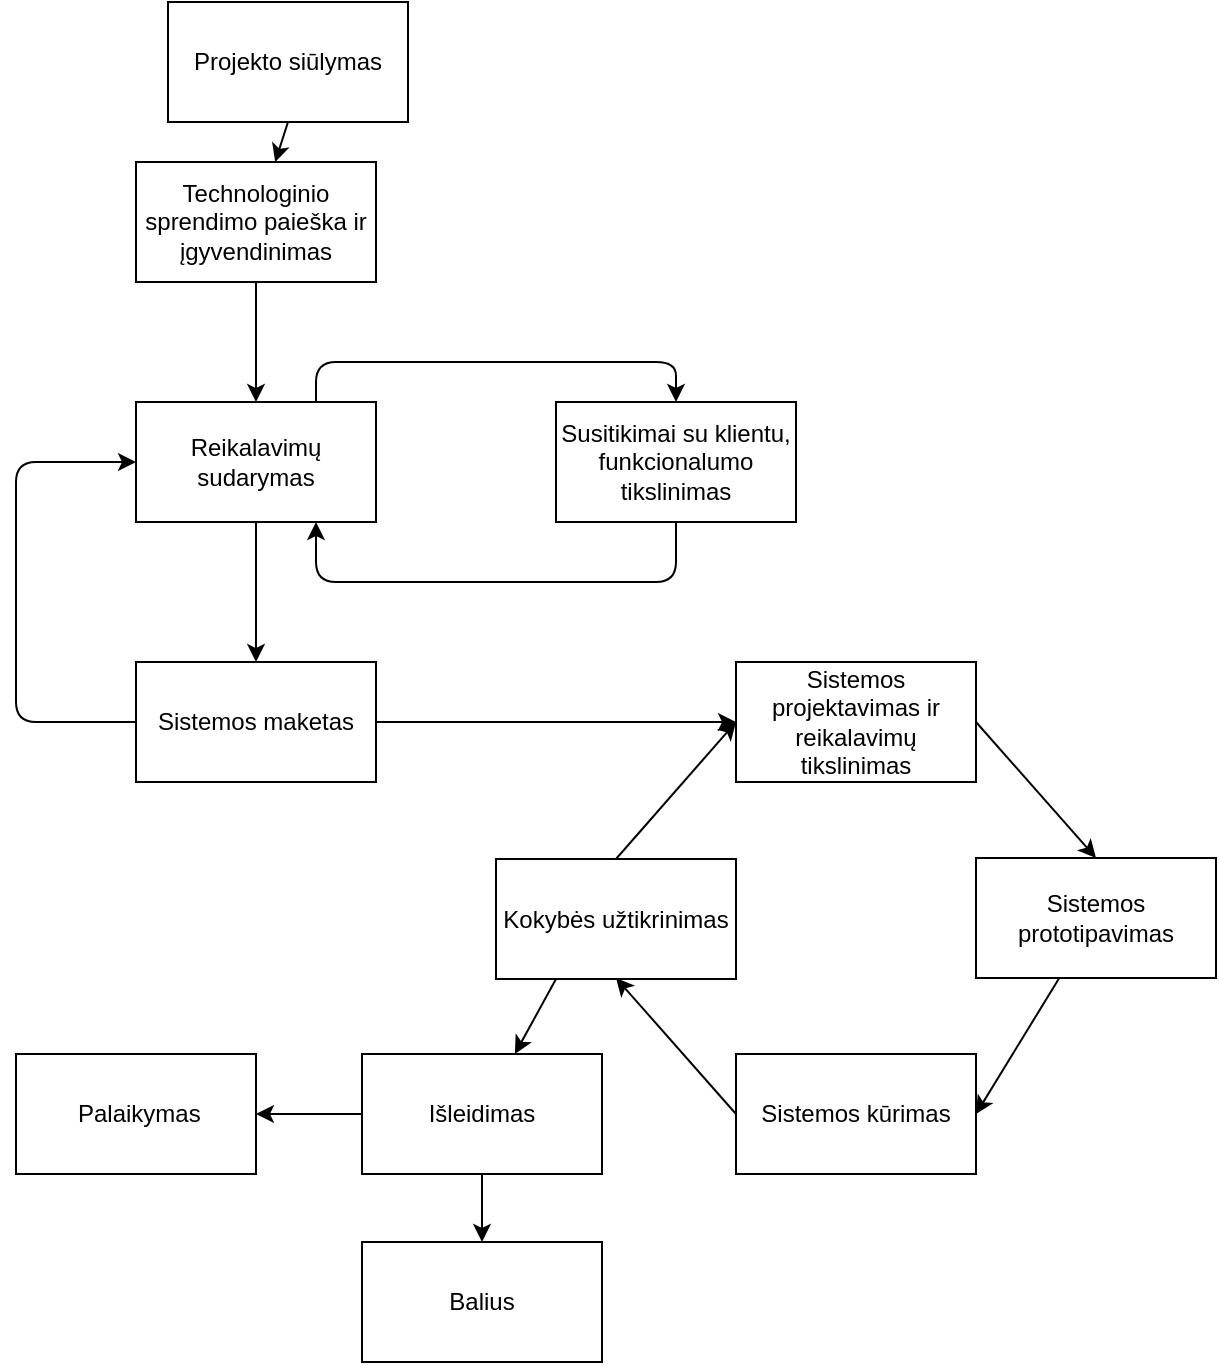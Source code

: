 <mxfile version="11.2.9" type="device" pages="1"><diagram id="qIFF_fcuDar6s86CbZYm" name="Page-1"><mxGraphModel dx="541" dy="865" grid="1" gridSize="10" guides="1" tooltips="1" connect="1" arrows="1" fold="1" page="1" pageScale="1" pageWidth="827" pageHeight="1169" math="0" shadow="0"><root><mxCell id="0"/><mxCell id="1" parent="0"/><mxCell id="E9ywBwPDsupUNTEM5yJS-1" value="Projekto siūlymas" style="rounded=0;whiteSpace=wrap;html=1;" vertex="1" parent="1"><mxGeometry x="256" y="70" width="120" height="60" as="geometry"/></mxCell><mxCell id="E9ywBwPDsupUNTEM5yJS-2" value="Technologinio sprendimo paieška ir įgyvendinimas" style="rounded=0;whiteSpace=wrap;html=1;" vertex="1" parent="1"><mxGeometry x="240" y="150" width="120" height="60" as="geometry"/></mxCell><mxCell id="E9ywBwPDsupUNTEM5yJS-32" style="edgeStyle=none;rounded=0;orthogonalLoop=1;jettySize=auto;html=1;exitX=0.5;exitY=1;exitDx=0;exitDy=0;entryX=0.5;entryY=0;entryDx=0;entryDy=0;" edge="1" parent="1" source="E9ywBwPDsupUNTEM5yJS-3" target="E9ywBwPDsupUNTEM5yJS-7"><mxGeometry relative="1" as="geometry"/></mxCell><mxCell id="E9ywBwPDsupUNTEM5yJS-3" value="Reikalavimų sudarymas" style="rounded=0;whiteSpace=wrap;html=1;" vertex="1" parent="1"><mxGeometry x="240" y="270" width="120" height="60" as="geometry"/></mxCell><mxCell id="E9ywBwPDsupUNTEM5yJS-4" value="Susitikimai su klientu, funkcionalumo tikslinimas" style="rounded=0;whiteSpace=wrap;html=1;" vertex="1" parent="1"><mxGeometry x="450" y="270" width="120" height="60" as="geometry"/></mxCell><mxCell id="E9ywBwPDsupUNTEM5yJS-5" value="" style="edgeStyle=elbowEdgeStyle;elbow=horizontal;endArrow=classic;html=1;exitX=0.75;exitY=0;exitDx=0;exitDy=0;entryX=0.5;entryY=0;entryDx=0;entryDy=0;" edge="1" parent="1" source="E9ywBwPDsupUNTEM5yJS-3" target="E9ywBwPDsupUNTEM5yJS-4"><mxGeometry width="50" height="50" relative="1" as="geometry"><mxPoint x="240" y="400" as="sourcePoint"/><mxPoint x="290" y="350" as="targetPoint"/><Array as="points"><mxPoint x="430" y="250"/></Array></mxGeometry></mxCell><mxCell id="E9ywBwPDsupUNTEM5yJS-6" value="" style="edgeStyle=elbowEdgeStyle;elbow=horizontal;endArrow=classic;html=1;entryX=0.75;entryY=1;entryDx=0;entryDy=0;exitX=0.5;exitY=1;exitDx=0;exitDy=0;" edge="1" parent="1" source="E9ywBwPDsupUNTEM5yJS-4" target="E9ywBwPDsupUNTEM5yJS-3"><mxGeometry width="50" height="50" relative="1" as="geometry"><mxPoint x="480" y="430" as="sourcePoint"/><mxPoint x="520" y="280" as="targetPoint"/><Array as="points"><mxPoint x="420" y="360"/></Array></mxGeometry></mxCell><mxCell id="E9ywBwPDsupUNTEM5yJS-7" value="Sistemos maketas" style="rounded=0;whiteSpace=wrap;html=1;" vertex="1" parent="1"><mxGeometry x="240" y="400" width="120" height="60" as="geometry"/></mxCell><mxCell id="E9ywBwPDsupUNTEM5yJS-9" value="" style="edgeStyle=elbowEdgeStyle;elbow=horizontal;endArrow=classic;html=1;entryX=0;entryY=0.5;entryDx=0;entryDy=0;exitX=0;exitY=0.5;exitDx=0;exitDy=0;" edge="1" parent="1" source="E9ywBwPDsupUNTEM5yJS-7" target="E9ywBwPDsupUNTEM5yJS-3"><mxGeometry width="50" height="50" relative="1" as="geometry"><mxPoint x="520" y="340" as="sourcePoint"/><mxPoint x="310" y="340" as="targetPoint"/><Array as="points"><mxPoint x="180" y="370"/></Array></mxGeometry></mxCell><mxCell id="E9ywBwPDsupUNTEM5yJS-12" value="" style="endArrow=classic;html=1;exitX=0.5;exitY=1;exitDx=0;exitDy=0;" edge="1" parent="1" source="E9ywBwPDsupUNTEM5yJS-1" target="E9ywBwPDsupUNTEM5yJS-2"><mxGeometry width="50" height="50" relative="1" as="geometry"><mxPoint x="450" y="150" as="sourcePoint"/><mxPoint x="500" y="100" as="targetPoint"/></mxGeometry></mxCell><mxCell id="E9ywBwPDsupUNTEM5yJS-13" value="" style="endArrow=classic;html=1;exitX=0.5;exitY=1;exitDx=0;exitDy=0;entryX=0.5;entryY=0;entryDx=0;entryDy=0;" edge="1" parent="1" source="E9ywBwPDsupUNTEM5yJS-2" target="E9ywBwPDsupUNTEM5yJS-3"><mxGeometry width="50" height="50" relative="1" as="geometry"><mxPoint x="310" y="120" as="sourcePoint"/><mxPoint x="310" y="160" as="targetPoint"/></mxGeometry></mxCell><mxCell id="E9ywBwPDsupUNTEM5yJS-16" value="Sistemos projektavimas ir reikalavimų tikslinimas" style="rounded=0;whiteSpace=wrap;html=1;" vertex="1" parent="1"><mxGeometry x="540" y="400" width="120" height="60" as="geometry"/></mxCell><mxCell id="E9ywBwPDsupUNTEM5yJS-17" value="Sistemos prototipavimas" style="rounded=0;whiteSpace=wrap;html=1;" vertex="1" parent="1"><mxGeometry x="660" y="498" width="120" height="60" as="geometry"/></mxCell><mxCell id="E9ywBwPDsupUNTEM5yJS-24" style="rounded=0;orthogonalLoop=1;jettySize=auto;html=1;exitX=0;exitY=0.5;exitDx=0;exitDy=0;entryX=0.5;entryY=1;entryDx=0;entryDy=0;" edge="1" parent="1" source="E9ywBwPDsupUNTEM5yJS-18"><mxGeometry relative="1" as="geometry"><mxPoint x="480" y="558" as="targetPoint"/></mxGeometry></mxCell><mxCell id="E9ywBwPDsupUNTEM5yJS-27" style="edgeStyle=none;rounded=0;orthogonalLoop=1;jettySize=auto;html=1;exitX=0.25;exitY=1;exitDx=0;exitDy=0;" edge="1" parent="1" source="E9ywBwPDsupUNTEM5yJS-19" target="E9ywBwPDsupUNTEM5yJS-26"><mxGeometry relative="1" as="geometry"/></mxCell><mxCell id="E9ywBwPDsupUNTEM5yJS-18" value="Sistemos kūrimas" style="rounded=0;whiteSpace=wrap;html=1;" vertex="1" parent="1"><mxGeometry x="540" y="596" width="120" height="60" as="geometry"/></mxCell><mxCell id="E9ywBwPDsupUNTEM5yJS-25" style="edgeStyle=none;rounded=0;orthogonalLoop=1;jettySize=auto;html=1;entryX=0;entryY=0.5;entryDx=0;entryDy=0;exitX=0.5;exitY=0;exitDx=0;exitDy=0;" edge="1" parent="1" source="E9ywBwPDsupUNTEM5yJS-19" target="E9ywBwPDsupUNTEM5yJS-16"><mxGeometry relative="1" as="geometry"><mxPoint x="500" y="510" as="sourcePoint"/></mxGeometry></mxCell><mxCell id="E9ywBwPDsupUNTEM5yJS-19" value="Kokybės užtikrinimas" style="rounded=0;whiteSpace=wrap;html=1;" vertex="1" parent="1"><mxGeometry x="420" y="498.5" width="120" height="60" as="geometry"/></mxCell><mxCell id="E9ywBwPDsupUNTEM5yJS-21" value="" style="endArrow=classic;html=1;exitX=1;exitY=0.5;exitDx=0;exitDy=0;" edge="1" parent="1" source="E9ywBwPDsupUNTEM5yJS-7" target="E9ywBwPDsupUNTEM5yJS-16"><mxGeometry width="50" height="50" relative="1" as="geometry"><mxPoint x="310" y="220" as="sourcePoint"/><mxPoint x="310" y="280" as="targetPoint"/></mxGeometry></mxCell><mxCell id="E9ywBwPDsupUNTEM5yJS-22" value="" style="endArrow=classic;html=1;exitX=1;exitY=0.5;exitDx=0;exitDy=0;entryX=0.5;entryY=0;entryDx=0;entryDy=0;" edge="1" parent="1" source="E9ywBwPDsupUNTEM5yJS-16" target="E9ywBwPDsupUNTEM5yJS-17"><mxGeometry width="50" height="50" relative="1" as="geometry"><mxPoint x="610" y="346" as="sourcePoint"/><mxPoint x="610" y="410" as="targetPoint"/></mxGeometry></mxCell><mxCell id="E9ywBwPDsupUNTEM5yJS-23" value="" style="endArrow=classic;html=1;entryX=1;entryY=0.5;entryDx=0;entryDy=0;" edge="1" parent="1" source="E9ywBwPDsupUNTEM5yJS-17" target="E9ywBwPDsupUNTEM5yJS-18"><mxGeometry width="50" height="50" relative="1" as="geometry"><mxPoint x="670" y="440" as="sourcePoint"/><mxPoint x="750" y="626" as="targetPoint"/></mxGeometry></mxCell><mxCell id="E9ywBwPDsupUNTEM5yJS-29" style="edgeStyle=none;rounded=0;orthogonalLoop=1;jettySize=auto;html=1;exitX=0;exitY=0.5;exitDx=0;exitDy=0;entryX=1;entryY=0.5;entryDx=0;entryDy=0;" edge="1" parent="1" source="E9ywBwPDsupUNTEM5yJS-26" target="E9ywBwPDsupUNTEM5yJS-28"><mxGeometry relative="1" as="geometry"/></mxCell><mxCell id="E9ywBwPDsupUNTEM5yJS-26" value="Išleidimas" style="rounded=0;whiteSpace=wrap;html=1;" vertex="1" parent="1"><mxGeometry x="353" y="596" width="120" height="60" as="geometry"/></mxCell><mxCell id="E9ywBwPDsupUNTEM5yJS-31" style="edgeStyle=none;rounded=0;orthogonalLoop=1;jettySize=auto;html=1;exitX=0.5;exitY=1;exitDx=0;exitDy=0;entryX=0.5;entryY=0;entryDx=0;entryDy=0;" edge="1" parent="1" source="E9ywBwPDsupUNTEM5yJS-26" target="E9ywBwPDsupUNTEM5yJS-30"><mxGeometry relative="1" as="geometry"/></mxCell><mxCell id="E9ywBwPDsupUNTEM5yJS-28" value="&amp;nbsp;Palaikymas" style="rounded=0;whiteSpace=wrap;html=1;" vertex="1" parent="1"><mxGeometry x="180" y="596" width="120" height="60" as="geometry"/></mxCell><mxCell id="E9ywBwPDsupUNTEM5yJS-30" value="Balius" style="rounded=0;whiteSpace=wrap;html=1;" vertex="1" parent="1"><mxGeometry x="353" y="690" width="120" height="60" as="geometry"/></mxCell></root></mxGraphModel></diagram></mxfile>